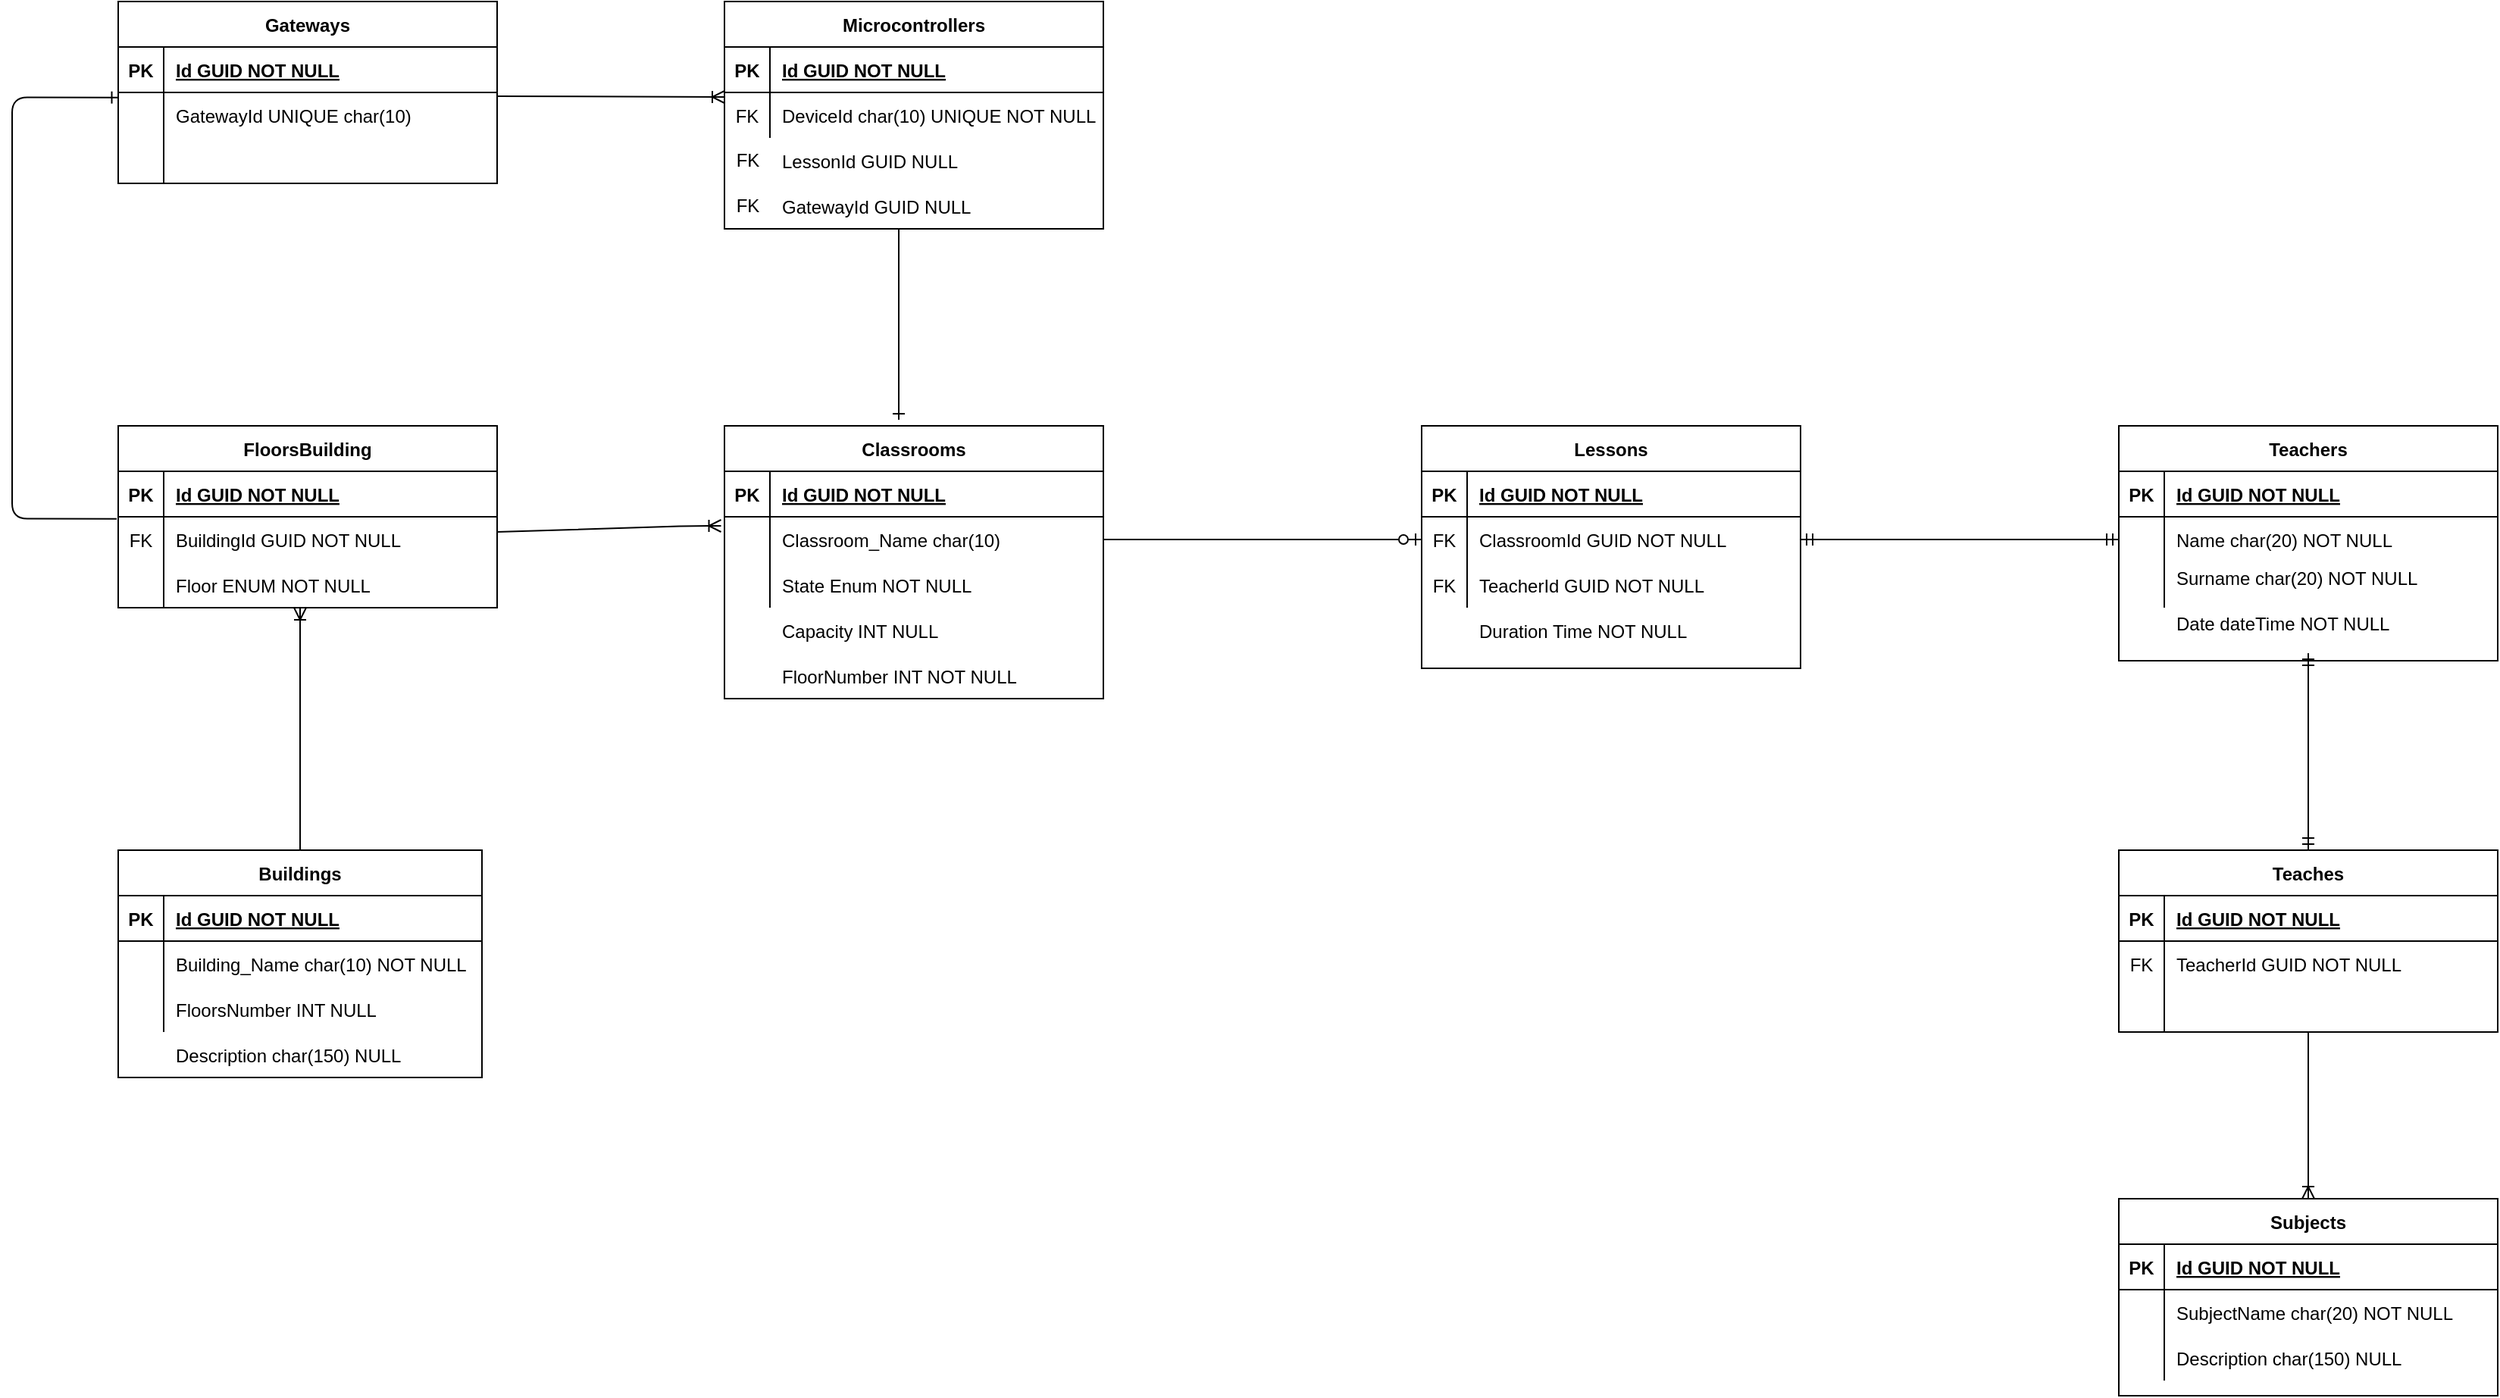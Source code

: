 <mxfile version="14.7.3" type="device"><diagram id="PNzgaHosCpqxCXRNb1Mu" name="Page-1"><mxGraphModel dx="2889" dy="1122" grid="1" gridSize="10" guides="1" tooltips="1" connect="1" arrows="1" fold="1" page="1" pageScale="1" pageWidth="827" pageHeight="1169" math="0" shadow="0"><root><mxCell id="0"/><mxCell id="1" parent="0"/><mxCell id="4TrZ13NCl6cc46iFRnma-1" value="Gateways" style="shape=table;startSize=30;container=1;collapsible=1;childLayout=tableLayout;fixedRows=1;rowLines=0;fontStyle=1;align=center;resizeLast=1;" parent="1" vertex="1"><mxGeometry x="-360" y="40" width="250" height="120" as="geometry"/></mxCell><mxCell id="4TrZ13NCl6cc46iFRnma-2" value="" style="shape=partialRectangle;collapsible=0;dropTarget=0;pointerEvents=0;fillColor=none;points=[[0,0.5],[1,0.5]];portConstraint=eastwest;top=0;left=0;right=0;bottom=1;" parent="4TrZ13NCl6cc46iFRnma-1" vertex="1"><mxGeometry y="30" width="250" height="30" as="geometry"/></mxCell><mxCell id="4TrZ13NCl6cc46iFRnma-3" value="PK" style="shape=partialRectangle;overflow=hidden;connectable=0;fillColor=none;top=0;left=0;bottom=0;right=0;fontStyle=1;" parent="4TrZ13NCl6cc46iFRnma-2" vertex="1"><mxGeometry width="30" height="30" as="geometry"/></mxCell><mxCell id="4TrZ13NCl6cc46iFRnma-4" value="Id GUID NOT NULL" style="shape=partialRectangle;overflow=hidden;connectable=0;fillColor=none;top=0;left=0;bottom=0;right=0;align=left;spacingLeft=6;fontStyle=5;" parent="4TrZ13NCl6cc46iFRnma-2" vertex="1"><mxGeometry x="30" width="220" height="30" as="geometry"/></mxCell><mxCell id="4TrZ13NCl6cc46iFRnma-5" value="" style="shape=partialRectangle;collapsible=0;dropTarget=0;pointerEvents=0;fillColor=none;points=[[0,0.5],[1,0.5]];portConstraint=eastwest;top=0;left=0;right=0;bottom=0;" parent="4TrZ13NCl6cc46iFRnma-1" vertex="1"><mxGeometry y="60" width="250" height="30" as="geometry"/></mxCell><mxCell id="4TrZ13NCl6cc46iFRnma-6" value="" style="shape=partialRectangle;overflow=hidden;connectable=0;fillColor=none;top=0;left=0;bottom=0;right=0;" parent="4TrZ13NCl6cc46iFRnma-5" vertex="1"><mxGeometry width="30" height="30" as="geometry"/></mxCell><mxCell id="4TrZ13NCl6cc46iFRnma-7" value="GatewayId UNIQUE char(10)" style="shape=partialRectangle;overflow=hidden;connectable=0;fillColor=none;top=0;left=0;bottom=0;right=0;align=left;spacingLeft=6;" parent="4TrZ13NCl6cc46iFRnma-5" vertex="1"><mxGeometry x="30" width="220" height="30" as="geometry"/></mxCell><mxCell id="4TrZ13NCl6cc46iFRnma-8" value="" style="shape=partialRectangle;collapsible=0;dropTarget=0;pointerEvents=0;fillColor=none;points=[[0,0.5],[1,0.5]];portConstraint=eastwest;top=0;left=0;right=0;bottom=0;" parent="4TrZ13NCl6cc46iFRnma-1" vertex="1"><mxGeometry y="90" width="250" height="30" as="geometry"/></mxCell><mxCell id="4TrZ13NCl6cc46iFRnma-9" value="" style="shape=partialRectangle;overflow=hidden;connectable=0;fillColor=none;top=0;left=0;bottom=0;right=0;" parent="4TrZ13NCl6cc46iFRnma-8" vertex="1"><mxGeometry width="30" height="30" as="geometry"/></mxCell><mxCell id="4TrZ13NCl6cc46iFRnma-10" value="" style="shape=partialRectangle;overflow=hidden;connectable=0;fillColor=none;top=0;left=0;bottom=0;right=0;align=left;spacingLeft=6;" parent="4TrZ13NCl6cc46iFRnma-8" vertex="1"><mxGeometry x="30" width="220" height="30" as="geometry"/></mxCell><mxCell id="4TrZ13NCl6cc46iFRnma-11" value="Classrooms" style="shape=table;startSize=30;container=1;collapsible=1;childLayout=tableLayout;fixedRows=1;rowLines=0;fontStyle=1;align=center;resizeLast=1;" parent="1" vertex="1"><mxGeometry x="40" y="320" width="250" height="180" as="geometry"/></mxCell><mxCell id="4TrZ13NCl6cc46iFRnma-12" value="" style="shape=partialRectangle;collapsible=0;dropTarget=0;pointerEvents=0;fillColor=none;points=[[0,0.5],[1,0.5]];portConstraint=eastwest;top=0;left=0;right=0;bottom=1;" parent="4TrZ13NCl6cc46iFRnma-11" vertex="1"><mxGeometry y="30" width="250" height="30" as="geometry"/></mxCell><mxCell id="4TrZ13NCl6cc46iFRnma-13" value="PK" style="shape=partialRectangle;overflow=hidden;connectable=0;fillColor=none;top=0;left=0;bottom=0;right=0;fontStyle=1;" parent="4TrZ13NCl6cc46iFRnma-12" vertex="1"><mxGeometry width="30" height="30" as="geometry"/></mxCell><mxCell id="4TrZ13NCl6cc46iFRnma-14" value="Id GUID NOT NULL" style="shape=partialRectangle;overflow=hidden;connectable=0;fillColor=none;top=0;left=0;bottom=0;right=0;align=left;spacingLeft=6;fontStyle=5;" parent="4TrZ13NCl6cc46iFRnma-12" vertex="1"><mxGeometry x="30" width="220" height="30" as="geometry"/></mxCell><mxCell id="4TrZ13NCl6cc46iFRnma-15" value="" style="shape=partialRectangle;collapsible=0;dropTarget=0;pointerEvents=0;fillColor=none;points=[[0,0.5],[1,0.5]];portConstraint=eastwest;top=0;left=0;right=0;bottom=0;" parent="4TrZ13NCl6cc46iFRnma-11" vertex="1"><mxGeometry y="60" width="250" height="30" as="geometry"/></mxCell><mxCell id="4TrZ13NCl6cc46iFRnma-16" value="" style="shape=partialRectangle;overflow=hidden;connectable=0;fillColor=none;top=0;left=0;bottom=0;right=0;" parent="4TrZ13NCl6cc46iFRnma-15" vertex="1"><mxGeometry width="30" height="30" as="geometry"/></mxCell><mxCell id="4TrZ13NCl6cc46iFRnma-17" value="Classroom_Name char(10)" style="shape=partialRectangle;overflow=hidden;connectable=0;fillColor=none;top=0;left=0;bottom=0;right=0;align=left;spacingLeft=6;" parent="4TrZ13NCl6cc46iFRnma-15" vertex="1"><mxGeometry x="30" width="220" height="30" as="geometry"/></mxCell><mxCell id="4TrZ13NCl6cc46iFRnma-18" value="" style="shape=partialRectangle;collapsible=0;dropTarget=0;pointerEvents=0;fillColor=none;points=[[0,0.5],[1,0.5]];portConstraint=eastwest;top=0;left=0;right=0;bottom=0;" parent="4TrZ13NCl6cc46iFRnma-11" vertex="1"><mxGeometry y="90" width="250" height="30" as="geometry"/></mxCell><mxCell id="4TrZ13NCl6cc46iFRnma-19" value="" style="shape=partialRectangle;overflow=hidden;connectable=0;fillColor=none;top=0;left=0;bottom=0;right=0;" parent="4TrZ13NCl6cc46iFRnma-18" vertex="1"><mxGeometry width="30" height="30" as="geometry"/></mxCell><mxCell id="4TrZ13NCl6cc46iFRnma-20" value="State Enum NOT NULL" style="shape=partialRectangle;overflow=hidden;connectable=0;fillColor=none;top=0;left=0;bottom=0;right=0;align=left;spacingLeft=6;" parent="4TrZ13NCl6cc46iFRnma-18" vertex="1"><mxGeometry x="30" width="220" height="30" as="geometry"/></mxCell><mxCell id="4TrZ13NCl6cc46iFRnma-21" value="Microcontrollers" style="shape=table;startSize=30;container=1;collapsible=1;childLayout=tableLayout;fixedRows=1;rowLines=0;fontStyle=1;align=center;resizeLast=1;" parent="1" vertex="1"><mxGeometry x="40" y="40" width="250" height="150" as="geometry"/></mxCell><mxCell id="4TrZ13NCl6cc46iFRnma-22" value="" style="shape=partialRectangle;collapsible=0;dropTarget=0;pointerEvents=0;fillColor=none;points=[[0,0.5],[1,0.5]];portConstraint=eastwest;top=0;left=0;right=0;bottom=1;" parent="4TrZ13NCl6cc46iFRnma-21" vertex="1"><mxGeometry y="30" width="250" height="30" as="geometry"/></mxCell><mxCell id="4TrZ13NCl6cc46iFRnma-23" value="PK" style="shape=partialRectangle;overflow=hidden;connectable=0;fillColor=none;top=0;left=0;bottom=0;right=0;fontStyle=1;" parent="4TrZ13NCl6cc46iFRnma-22" vertex="1"><mxGeometry width="30" height="30" as="geometry"/></mxCell><mxCell id="4TrZ13NCl6cc46iFRnma-24" value="Id GUID NOT NULL" style="shape=partialRectangle;overflow=hidden;connectable=0;fillColor=none;top=0;left=0;bottom=0;right=0;align=left;spacingLeft=6;fontStyle=5;" parent="4TrZ13NCl6cc46iFRnma-22" vertex="1"><mxGeometry x="30" width="220" height="30" as="geometry"/></mxCell><mxCell id="4TrZ13NCl6cc46iFRnma-25" value="" style="shape=partialRectangle;collapsible=0;dropTarget=0;pointerEvents=0;fillColor=none;points=[[0,0.5],[1,0.5]];portConstraint=eastwest;top=0;left=0;right=0;bottom=0;" parent="4TrZ13NCl6cc46iFRnma-21" vertex="1"><mxGeometry y="60" width="250" height="30" as="geometry"/></mxCell><mxCell id="4TrZ13NCl6cc46iFRnma-26" value="FK" style="shape=partialRectangle;overflow=hidden;connectable=0;fillColor=none;top=0;left=0;bottom=0;right=0;" parent="4TrZ13NCl6cc46iFRnma-25" vertex="1"><mxGeometry width="30" height="30" as="geometry"/></mxCell><mxCell id="4TrZ13NCl6cc46iFRnma-27" value="DeviceId char(10) UNIQUE NOT NULL" style="shape=partialRectangle;overflow=hidden;connectable=0;fillColor=none;top=0;left=0;bottom=0;right=0;align=left;spacingLeft=6;verticalAlign=middle;" parent="4TrZ13NCl6cc46iFRnma-25" vertex="1"><mxGeometry x="30" width="220" height="30" as="geometry"/></mxCell><mxCell id="4TrZ13NCl6cc46iFRnma-28" value="Teachers" style="shape=table;startSize=30;container=1;collapsible=1;childLayout=tableLayout;fixedRows=1;rowLines=0;fontStyle=1;align=center;resizeLast=1;" parent="1" vertex="1"><mxGeometry x="960" y="320" width="250" height="155" as="geometry"/></mxCell><mxCell id="4TrZ13NCl6cc46iFRnma-29" value="" style="shape=partialRectangle;collapsible=0;dropTarget=0;pointerEvents=0;fillColor=none;points=[[0,0.5],[1,0.5]];portConstraint=eastwest;top=0;left=0;right=0;bottom=1;" parent="4TrZ13NCl6cc46iFRnma-28" vertex="1"><mxGeometry y="30" width="250" height="30" as="geometry"/></mxCell><mxCell id="4TrZ13NCl6cc46iFRnma-30" value="PK" style="shape=partialRectangle;overflow=hidden;connectable=0;fillColor=none;top=0;left=0;bottom=0;right=0;fontStyle=1;" parent="4TrZ13NCl6cc46iFRnma-29" vertex="1"><mxGeometry width="30" height="30" as="geometry"/></mxCell><mxCell id="4TrZ13NCl6cc46iFRnma-31" value="Id GUID NOT NULL" style="shape=partialRectangle;overflow=hidden;connectable=0;fillColor=none;top=0;left=0;bottom=0;right=0;align=left;spacingLeft=6;fontStyle=5;" parent="4TrZ13NCl6cc46iFRnma-29" vertex="1"><mxGeometry x="30" width="220" height="30" as="geometry"/></mxCell><mxCell id="4TrZ13NCl6cc46iFRnma-32" value="" style="shape=partialRectangle;collapsible=0;dropTarget=0;pointerEvents=0;fillColor=none;points=[[0,0.5],[1,0.5]];portConstraint=eastwest;top=0;left=0;right=0;bottom=0;" parent="4TrZ13NCl6cc46iFRnma-28" vertex="1"><mxGeometry y="60" width="250" height="30" as="geometry"/></mxCell><mxCell id="4TrZ13NCl6cc46iFRnma-33" value="" style="shape=partialRectangle;overflow=hidden;connectable=0;fillColor=none;top=0;left=0;bottom=0;right=0;" parent="4TrZ13NCl6cc46iFRnma-32" vertex="1"><mxGeometry width="30" height="30" as="geometry"/></mxCell><mxCell id="4TrZ13NCl6cc46iFRnma-34" value="Name char(20) NOT NULL" style="shape=partialRectangle;overflow=hidden;connectable=0;fillColor=none;top=0;left=0;bottom=0;right=0;align=left;spacingLeft=6;" parent="4TrZ13NCl6cc46iFRnma-32" vertex="1"><mxGeometry x="30" width="220" height="30" as="geometry"/></mxCell><mxCell id="4TrZ13NCl6cc46iFRnma-35" value="" style="shape=partialRectangle;collapsible=0;dropTarget=0;pointerEvents=0;fillColor=none;points=[[0,0.5],[1,0.5]];portConstraint=eastwest;top=0;left=0;right=0;bottom=0;" parent="4TrZ13NCl6cc46iFRnma-28" vertex="1"><mxGeometry y="90" width="250" height="30" as="geometry"/></mxCell><mxCell id="4TrZ13NCl6cc46iFRnma-36" value="" style="shape=partialRectangle;overflow=hidden;connectable=0;fillColor=none;top=0;left=0;bottom=0;right=0;" parent="4TrZ13NCl6cc46iFRnma-35" vertex="1"><mxGeometry width="30" height="30" as="geometry"/></mxCell><mxCell id="4TrZ13NCl6cc46iFRnma-37" value="" style="shape=partialRectangle;overflow=hidden;connectable=0;fillColor=none;top=0;left=0;bottom=0;right=0;align=left;spacingLeft=6;" parent="4TrZ13NCl6cc46iFRnma-35" vertex="1"><mxGeometry x="30" width="220" height="30" as="geometry"/></mxCell><mxCell id="4TrZ13NCl6cc46iFRnma-38" value="Subjects" style="shape=table;startSize=30;container=1;collapsible=1;childLayout=tableLayout;fixedRows=1;rowLines=0;fontStyle=1;align=center;resizeLast=1;" parent="1" vertex="1"><mxGeometry x="960" y="830" width="250" height="130" as="geometry"/></mxCell><mxCell id="4TrZ13NCl6cc46iFRnma-39" value="" style="shape=partialRectangle;collapsible=0;dropTarget=0;pointerEvents=0;fillColor=none;points=[[0,0.5],[1,0.5]];portConstraint=eastwest;top=0;left=0;right=0;bottom=1;" parent="4TrZ13NCl6cc46iFRnma-38" vertex="1"><mxGeometry y="30" width="250" height="30" as="geometry"/></mxCell><mxCell id="4TrZ13NCl6cc46iFRnma-40" value="PK" style="shape=partialRectangle;overflow=hidden;connectable=0;fillColor=none;top=0;left=0;bottom=0;right=0;fontStyle=1;" parent="4TrZ13NCl6cc46iFRnma-39" vertex="1"><mxGeometry width="30" height="30" as="geometry"/></mxCell><mxCell id="4TrZ13NCl6cc46iFRnma-41" value="Id GUID NOT NULL" style="shape=partialRectangle;overflow=hidden;connectable=0;fillColor=none;top=0;left=0;bottom=0;right=0;align=left;spacingLeft=6;fontStyle=5;" parent="4TrZ13NCl6cc46iFRnma-39" vertex="1"><mxGeometry x="30" width="220" height="30" as="geometry"/></mxCell><mxCell id="4TrZ13NCl6cc46iFRnma-42" value="" style="shape=partialRectangle;collapsible=0;dropTarget=0;pointerEvents=0;fillColor=none;points=[[0,0.5],[1,0.5]];portConstraint=eastwest;top=0;left=0;right=0;bottom=0;" parent="4TrZ13NCl6cc46iFRnma-38" vertex="1"><mxGeometry y="60" width="250" height="30" as="geometry"/></mxCell><mxCell id="4TrZ13NCl6cc46iFRnma-43" value="" style="shape=partialRectangle;overflow=hidden;connectable=0;fillColor=none;top=0;left=0;bottom=0;right=0;" parent="4TrZ13NCl6cc46iFRnma-42" vertex="1"><mxGeometry width="30" height="30" as="geometry"/></mxCell><mxCell id="4TrZ13NCl6cc46iFRnma-44" value="SubjectName char(20) NOT NULL" style="shape=partialRectangle;overflow=hidden;connectable=0;fillColor=none;top=0;left=0;bottom=0;right=0;align=left;spacingLeft=6;" parent="4TrZ13NCl6cc46iFRnma-42" vertex="1"><mxGeometry x="30" width="220" height="30" as="geometry"/></mxCell><mxCell id="4TrZ13NCl6cc46iFRnma-45" value="" style="shape=partialRectangle;collapsible=0;dropTarget=0;pointerEvents=0;fillColor=none;points=[[0,0.5],[1,0.5]];portConstraint=eastwest;top=0;left=0;right=0;bottom=0;" parent="4TrZ13NCl6cc46iFRnma-38" vertex="1"><mxGeometry y="90" width="250" height="30" as="geometry"/></mxCell><mxCell id="4TrZ13NCl6cc46iFRnma-46" value="" style="shape=partialRectangle;overflow=hidden;connectable=0;fillColor=none;top=0;left=0;bottom=0;right=0;" parent="4TrZ13NCl6cc46iFRnma-45" vertex="1"><mxGeometry width="30" height="30" as="geometry"/></mxCell><mxCell id="4TrZ13NCl6cc46iFRnma-47" value="Description char(150) NULL" style="shape=partialRectangle;overflow=hidden;connectable=0;fillColor=none;top=0;left=0;bottom=0;right=0;align=left;spacingLeft=6;" parent="4TrZ13NCl6cc46iFRnma-45" vertex="1"><mxGeometry x="30" width="220" height="30" as="geometry"/></mxCell><mxCell id="4TrZ13NCl6cc46iFRnma-48" value="Lessons" style="shape=table;startSize=30;container=1;collapsible=1;childLayout=tableLayout;fixedRows=1;rowLines=0;fontStyle=1;align=center;resizeLast=1;" parent="1" vertex="1"><mxGeometry x="500" y="320" width="250" height="160" as="geometry"/></mxCell><mxCell id="4TrZ13NCl6cc46iFRnma-49" value="" style="shape=partialRectangle;collapsible=0;dropTarget=0;pointerEvents=0;fillColor=none;points=[[0,0.5],[1,0.5]];portConstraint=eastwest;top=0;left=0;right=0;bottom=1;" parent="4TrZ13NCl6cc46iFRnma-48" vertex="1"><mxGeometry y="30" width="250" height="30" as="geometry"/></mxCell><mxCell id="4TrZ13NCl6cc46iFRnma-50" value="PK" style="shape=partialRectangle;overflow=hidden;connectable=0;fillColor=none;top=0;left=0;bottom=0;right=0;fontStyle=1;" parent="4TrZ13NCl6cc46iFRnma-49" vertex="1"><mxGeometry width="30" height="30" as="geometry"/></mxCell><mxCell id="4TrZ13NCl6cc46iFRnma-51" value="Id GUID NOT NULL" style="shape=partialRectangle;overflow=hidden;connectable=0;fillColor=none;top=0;left=0;bottom=0;right=0;align=left;spacingLeft=6;fontStyle=5;" parent="4TrZ13NCl6cc46iFRnma-49" vertex="1"><mxGeometry x="30" width="220" height="30" as="geometry"/></mxCell><mxCell id="4TrZ13NCl6cc46iFRnma-52" value="" style="shape=partialRectangle;collapsible=0;dropTarget=0;pointerEvents=0;fillColor=none;points=[[0,0.5],[1,0.5]];portConstraint=eastwest;top=0;left=0;right=0;bottom=0;" parent="4TrZ13NCl6cc46iFRnma-48" vertex="1"><mxGeometry y="60" width="250" height="30" as="geometry"/></mxCell><mxCell id="4TrZ13NCl6cc46iFRnma-53" value="FK" style="shape=partialRectangle;overflow=hidden;connectable=0;fillColor=none;top=0;left=0;bottom=0;right=0;" parent="4TrZ13NCl6cc46iFRnma-52" vertex="1"><mxGeometry width="30" height="30" as="geometry"/></mxCell><mxCell id="4TrZ13NCl6cc46iFRnma-54" value="ClassroomId GUID NOT NULL" style="shape=partialRectangle;overflow=hidden;connectable=0;fillColor=none;top=0;left=0;bottom=0;right=0;align=left;spacingLeft=6;" parent="4TrZ13NCl6cc46iFRnma-52" vertex="1"><mxGeometry x="30" width="220" height="30" as="geometry"/></mxCell><mxCell id="4TrZ13NCl6cc46iFRnma-55" value="" style="shape=partialRectangle;collapsible=0;dropTarget=0;pointerEvents=0;fillColor=none;points=[[0,0.5],[1,0.5]];portConstraint=eastwest;top=0;left=0;right=0;bottom=0;" parent="4TrZ13NCl6cc46iFRnma-48" vertex="1"><mxGeometry y="90" width="250" height="30" as="geometry"/></mxCell><mxCell id="4TrZ13NCl6cc46iFRnma-56" value="FK" style="shape=partialRectangle;overflow=hidden;connectable=0;fillColor=none;top=0;left=0;bottom=0;right=0;" parent="4TrZ13NCl6cc46iFRnma-55" vertex="1"><mxGeometry width="30" height="30" as="geometry"/></mxCell><mxCell id="4TrZ13NCl6cc46iFRnma-57" value="TeacherId GUID NOT NULL" style="shape=partialRectangle;overflow=hidden;connectable=0;fillColor=none;top=0;left=0;bottom=0;right=0;align=left;spacingLeft=6;" parent="4TrZ13NCl6cc46iFRnma-55" vertex="1"><mxGeometry x="30" width="220" height="30" as="geometry"/></mxCell><mxCell id="4TrZ13NCl6cc46iFRnma-58" value="LessonId GUID NULL" style="shape=partialRectangle;overflow=hidden;connectable=0;fillColor=none;top=0;left=0;bottom=0;right=0;align=left;spacingLeft=6;verticalAlign=middle;" parent="1" vertex="1"><mxGeometry x="70" y="130" width="220" height="30" as="geometry"/></mxCell><mxCell id="4TrZ13NCl6cc46iFRnma-59" value="FK" style="text;html=1;align=center;verticalAlign=middle;resizable=0;points=[];autosize=1;" parent="1" vertex="1"><mxGeometry x="40" y="135" width="30" height="20" as="geometry"/></mxCell><mxCell id="4TrZ13NCl6cc46iFRnma-60" value="GatewayId GUID NULL" style="shape=partialRectangle;overflow=hidden;connectable=0;fillColor=none;top=0;left=0;bottom=0;right=0;align=left;spacingLeft=6;verticalAlign=middle;" parent="1" vertex="1"><mxGeometry x="70" y="160" width="220" height="30" as="geometry"/></mxCell><mxCell id="4TrZ13NCl6cc46iFRnma-61" value="FK" style="text;html=1;align=center;verticalAlign=middle;resizable=0;points=[];autosize=1;" parent="1" vertex="1"><mxGeometry x="40" y="165" width="30" height="20" as="geometry"/></mxCell><mxCell id="4TrZ13NCl6cc46iFRnma-62" value="Capacity INT NULL" style="shape=partialRectangle;overflow=hidden;connectable=0;fillColor=none;top=0;left=0;bottom=0;right=0;align=left;spacingLeft=6;" parent="1" vertex="1"><mxGeometry x="70" y="440" width="220" height="30" as="geometry"/></mxCell><mxCell id="4TrZ13NCl6cc46iFRnma-63" value="Surname char(20) NOT NULL" style="shape=partialRectangle;overflow=hidden;connectable=0;fillColor=none;top=0;left=0;bottom=0;right=0;align=left;spacingLeft=6;" parent="1" vertex="1"><mxGeometry x="990" y="405" width="220" height="30" as="geometry"/></mxCell><mxCell id="4TrZ13NCl6cc46iFRnma-64" value="Date dateTime NOT NULL" style="shape=partialRectangle;overflow=hidden;connectable=0;fillColor=none;top=0;left=0;bottom=0;right=0;align=left;spacingLeft=6;" parent="1" vertex="1"><mxGeometry x="990" y="435" width="220" height="30" as="geometry"/></mxCell><mxCell id="4TrZ13NCl6cc46iFRnma-65" value="Duration Time NOT NULL" style="shape=partialRectangle;overflow=hidden;connectable=0;fillColor=none;top=0;left=0;bottom=0;right=0;align=left;spacingLeft=6;" parent="1" vertex="1"><mxGeometry x="530" y="440" width="220" height="30" as="geometry"/></mxCell><mxCell id="4TrZ13NCl6cc46iFRnma-67" value="" style="edgeStyle=entityRelationEdgeStyle;fontSize=12;html=1;endArrow=ERzeroToOne;endFill=1;entryX=0;entryY=0.5;entryDx=0;entryDy=0;exitX=1;exitY=0.5;exitDx=0;exitDy=0;" parent="1" source="4TrZ13NCl6cc46iFRnma-15" target="4TrZ13NCl6cc46iFRnma-52" edge="1"><mxGeometry width="100" height="100" relative="1" as="geometry"><mxPoint x="310" y="420" as="sourcePoint"/><mxPoint x="410" y="320" as="targetPoint"/></mxGeometry></mxCell><mxCell id="4TrZ13NCl6cc46iFRnma-68" value="" style="fontSize=12;html=1;endArrow=ERmandOne;startArrow=ERmandOne;exitX=1;exitY=0.5;exitDx=0;exitDy=0;" parent="1" target="4TrZ13NCl6cc46iFRnma-32" edge="1" source="4TrZ13NCl6cc46iFRnma-52"><mxGeometry width="100" height="100" relative="1" as="geometry"><mxPoint x="752" y="415" as="sourcePoint"/><mxPoint x="950" y="330" as="targetPoint"/></mxGeometry></mxCell><mxCell id="4TrZ13NCl6cc46iFRnma-71" value="Buildings" style="shape=table;startSize=30;container=1;collapsible=1;childLayout=tableLayout;fixedRows=1;rowLines=0;fontStyle=1;align=center;resizeLast=1;" parent="1" vertex="1"><mxGeometry x="-360" y="600" width="240" height="150" as="geometry"/></mxCell><mxCell id="4TrZ13NCl6cc46iFRnma-72" value="" style="shape=partialRectangle;collapsible=0;dropTarget=0;pointerEvents=0;fillColor=none;points=[[0,0.5],[1,0.5]];portConstraint=eastwest;top=0;left=0;right=0;bottom=1;" parent="4TrZ13NCl6cc46iFRnma-71" vertex="1"><mxGeometry y="30" width="240" height="30" as="geometry"/></mxCell><mxCell id="4TrZ13NCl6cc46iFRnma-73" value="PK" style="shape=partialRectangle;overflow=hidden;connectable=0;fillColor=none;top=0;left=0;bottom=0;right=0;fontStyle=1;" parent="4TrZ13NCl6cc46iFRnma-72" vertex="1"><mxGeometry width="30" height="30" as="geometry"/></mxCell><mxCell id="4TrZ13NCl6cc46iFRnma-74" value="Id GUID NOT NULL" style="shape=partialRectangle;overflow=hidden;connectable=0;fillColor=none;top=0;left=0;bottom=0;right=0;align=left;spacingLeft=6;fontStyle=5;" parent="4TrZ13NCl6cc46iFRnma-72" vertex="1"><mxGeometry x="30" width="210" height="30" as="geometry"/></mxCell><mxCell id="4TrZ13NCl6cc46iFRnma-75" value="" style="shape=partialRectangle;collapsible=0;dropTarget=0;pointerEvents=0;fillColor=none;points=[[0,0.5],[1,0.5]];portConstraint=eastwest;top=0;left=0;right=0;bottom=0;" parent="4TrZ13NCl6cc46iFRnma-71" vertex="1"><mxGeometry y="60" width="240" height="30" as="geometry"/></mxCell><mxCell id="4TrZ13NCl6cc46iFRnma-76" value="" style="shape=partialRectangle;overflow=hidden;connectable=0;fillColor=none;top=0;left=0;bottom=0;right=0;" parent="4TrZ13NCl6cc46iFRnma-75" vertex="1"><mxGeometry width="30" height="30" as="geometry"/></mxCell><mxCell id="4TrZ13NCl6cc46iFRnma-77" value="Building_Name char(10) NOT NULL" style="shape=partialRectangle;overflow=hidden;connectable=0;fillColor=none;top=0;left=0;bottom=0;right=0;align=left;spacingLeft=6;" parent="4TrZ13NCl6cc46iFRnma-75" vertex="1"><mxGeometry x="30" width="210" height="30" as="geometry"/></mxCell><mxCell id="4TrZ13NCl6cc46iFRnma-78" value="" style="shape=partialRectangle;collapsible=0;dropTarget=0;pointerEvents=0;fillColor=none;points=[[0,0.5],[1,0.5]];portConstraint=eastwest;top=0;left=0;right=0;bottom=0;" parent="4TrZ13NCl6cc46iFRnma-71" vertex="1"><mxGeometry y="90" width="240" height="30" as="geometry"/></mxCell><mxCell id="4TrZ13NCl6cc46iFRnma-79" value="" style="shape=partialRectangle;overflow=hidden;connectable=0;fillColor=none;top=0;left=0;bottom=0;right=0;" parent="4TrZ13NCl6cc46iFRnma-78" vertex="1"><mxGeometry width="30" height="30" as="geometry"/></mxCell><mxCell id="4TrZ13NCl6cc46iFRnma-80" value="FloorsNumber INT NULL" style="shape=partialRectangle;overflow=hidden;connectable=0;fillColor=none;top=0;left=0;bottom=0;right=0;align=left;spacingLeft=6;" parent="4TrZ13NCl6cc46iFRnma-78" vertex="1"><mxGeometry x="30" width="210" height="30" as="geometry"/></mxCell><mxCell id="4TrZ13NCl6cc46iFRnma-81" value="" style="shape=partialRectangle;overflow=hidden;connectable=0;fillColor=none;top=0;left=0;bottom=0;right=0;align=left;spacingLeft=6;" parent="1" vertex="1"><mxGeometry x="-330" y="730" width="220" height="30" as="geometry"/></mxCell><mxCell id="4TrZ13NCl6cc46iFRnma-82" value="Description char(150) NULL" style="shape=partialRectangle;overflow=hidden;connectable=0;fillColor=none;top=0;left=0;bottom=0;right=0;align=left;spacingLeft=6;" parent="1" vertex="1"><mxGeometry x="-330" y="720" width="220" height="30" as="geometry"/></mxCell><mxCell id="4TrZ13NCl6cc46iFRnma-84" value="FloorNumber INT NOT NULL" style="shape=partialRectangle;overflow=hidden;connectable=0;fillColor=none;top=0;left=0;bottom=0;right=0;align=left;spacingLeft=6;" parent="1" vertex="1"><mxGeometry x="70" y="470" width="220" height="30" as="geometry"/></mxCell><mxCell id="nb8tmc1j0J4hS3rOv7y6-1" value="Teaches" style="shape=table;startSize=30;container=1;collapsible=1;childLayout=tableLayout;fixedRows=1;rowLines=0;fontStyle=1;align=center;resizeLast=1;" vertex="1" parent="1"><mxGeometry x="960" y="600" width="250" height="120" as="geometry"/></mxCell><mxCell id="nb8tmc1j0J4hS3rOv7y6-2" value="" style="shape=partialRectangle;collapsible=0;dropTarget=0;pointerEvents=0;fillColor=none;points=[[0,0.5],[1,0.5]];portConstraint=eastwest;top=0;left=0;right=0;bottom=1;" vertex="1" parent="nb8tmc1j0J4hS3rOv7y6-1"><mxGeometry y="30" width="250" height="30" as="geometry"/></mxCell><mxCell id="nb8tmc1j0J4hS3rOv7y6-3" value="PK" style="shape=partialRectangle;overflow=hidden;connectable=0;fillColor=none;top=0;left=0;bottom=0;right=0;fontStyle=1;" vertex="1" parent="nb8tmc1j0J4hS3rOv7y6-2"><mxGeometry width="30" height="30" as="geometry"/></mxCell><mxCell id="nb8tmc1j0J4hS3rOv7y6-4" value="Id GUID NOT NULL" style="shape=partialRectangle;overflow=hidden;connectable=0;fillColor=none;top=0;left=0;bottom=0;right=0;align=left;spacingLeft=6;fontStyle=5;" vertex="1" parent="nb8tmc1j0J4hS3rOv7y6-2"><mxGeometry x="30" width="220" height="30" as="geometry"/></mxCell><mxCell id="nb8tmc1j0J4hS3rOv7y6-5" value="" style="shape=partialRectangle;collapsible=0;dropTarget=0;pointerEvents=0;fillColor=none;points=[[0,0.5],[1,0.5]];portConstraint=eastwest;top=0;left=0;right=0;bottom=0;" vertex="1" parent="nb8tmc1j0J4hS3rOv7y6-1"><mxGeometry y="60" width="250" height="30" as="geometry"/></mxCell><mxCell id="nb8tmc1j0J4hS3rOv7y6-6" value="FK" style="shape=partialRectangle;overflow=hidden;connectable=0;fillColor=none;top=0;left=0;bottom=0;right=0;" vertex="1" parent="nb8tmc1j0J4hS3rOv7y6-5"><mxGeometry width="30" height="30" as="geometry"/></mxCell><mxCell id="nb8tmc1j0J4hS3rOv7y6-7" value="TeacherId GUID NOT NULL" style="shape=partialRectangle;overflow=hidden;connectable=0;fillColor=none;top=0;left=0;bottom=0;right=0;align=left;spacingLeft=6;" vertex="1" parent="nb8tmc1j0J4hS3rOv7y6-5"><mxGeometry x="30" width="220" height="30" as="geometry"/></mxCell><mxCell id="nb8tmc1j0J4hS3rOv7y6-8" value="" style="shape=partialRectangle;collapsible=0;dropTarget=0;pointerEvents=0;fillColor=none;points=[[0,0.5],[1,0.5]];portConstraint=eastwest;top=0;left=0;right=0;bottom=0;" vertex="1" parent="nb8tmc1j0J4hS3rOv7y6-1"><mxGeometry y="90" width="250" height="30" as="geometry"/></mxCell><mxCell id="nb8tmc1j0J4hS3rOv7y6-9" value="" style="shape=partialRectangle;overflow=hidden;connectable=0;fillColor=none;top=0;left=0;bottom=0;right=0;" vertex="1" parent="nb8tmc1j0J4hS3rOv7y6-8"><mxGeometry width="30" height="30" as="geometry"/></mxCell><mxCell id="nb8tmc1j0J4hS3rOv7y6-10" value="" style="shape=partialRectangle;overflow=hidden;connectable=0;fillColor=none;top=0;left=0;bottom=0;right=0;align=left;spacingLeft=6;" vertex="1" parent="nb8tmc1j0J4hS3rOv7y6-8"><mxGeometry x="30" width="220" height="30" as="geometry"/></mxCell><mxCell id="nb8tmc1j0J4hS3rOv7y6-11" value="" style="shape=partialRectangle;overflow=hidden;connectable=0;fillColor=none;top=0;left=0;bottom=0;right=0;align=left;spacingLeft=6;" vertex="1" parent="1"><mxGeometry x="-330" y="730" width="220" height="30" as="geometry"/></mxCell><mxCell id="nb8tmc1j0J4hS3rOv7y6-14" value="" style="edgeStyle=orthogonalEdgeStyle;fontSize=12;html=1;endArrow=ERoneToMany;entryX=0.5;entryY=0;entryDx=0;entryDy=0;exitX=0.5;exitY=1;exitDx=0;exitDy=0;" edge="1" parent="1" source="nb8tmc1j0J4hS3rOv7y6-1" target="4TrZ13NCl6cc46iFRnma-38"><mxGeometry width="100" height="100" relative="1" as="geometry"><mxPoint x="1220" y="720" as="sourcePoint"/><mxPoint x="950" y="701" as="targetPoint"/></mxGeometry></mxCell><mxCell id="nb8tmc1j0J4hS3rOv7y6-16" value="" style="fontSize=12;html=1;endArrow=ERmandOne;startArrow=ERmandOne;exitX=0.5;exitY=0;exitDx=0;exitDy=0;" edge="1" parent="1" source="nb8tmc1j0J4hS3rOv7y6-1"><mxGeometry width="100" height="100" relative="1" as="geometry"><mxPoint x="740" y="580" as="sourcePoint"/><mxPoint x="1085" y="470" as="targetPoint"/><Array as="points"/></mxGeometry></mxCell><mxCell id="nb8tmc1j0J4hS3rOv7y6-19" value="FloorsBuilding" style="shape=table;startSize=30;container=1;collapsible=1;childLayout=tableLayout;fixedRows=1;rowLines=0;fontStyle=1;align=center;resizeLast=1;" vertex="1" parent="1"><mxGeometry x="-360" y="320" width="250" height="120" as="geometry"/></mxCell><mxCell id="nb8tmc1j0J4hS3rOv7y6-20" value="" style="shape=partialRectangle;collapsible=0;dropTarget=0;pointerEvents=0;fillColor=none;points=[[0,0.5],[1,0.5]];portConstraint=eastwest;top=0;left=0;right=0;bottom=1;" vertex="1" parent="nb8tmc1j0J4hS3rOv7y6-19"><mxGeometry y="30" width="250" height="30" as="geometry"/></mxCell><mxCell id="nb8tmc1j0J4hS3rOv7y6-21" value="PK" style="shape=partialRectangle;overflow=hidden;connectable=0;fillColor=none;top=0;left=0;bottom=0;right=0;fontStyle=1;" vertex="1" parent="nb8tmc1j0J4hS3rOv7y6-20"><mxGeometry width="30" height="30" as="geometry"/></mxCell><mxCell id="nb8tmc1j0J4hS3rOv7y6-22" value="Id GUID NOT NULL" style="shape=partialRectangle;overflow=hidden;connectable=0;fillColor=none;top=0;left=0;bottom=0;right=0;align=left;spacingLeft=6;fontStyle=5;" vertex="1" parent="nb8tmc1j0J4hS3rOv7y6-20"><mxGeometry x="30" width="220" height="30" as="geometry"/></mxCell><mxCell id="nb8tmc1j0J4hS3rOv7y6-23" value="" style="shape=partialRectangle;collapsible=0;dropTarget=0;pointerEvents=0;fillColor=none;points=[[0,0.5],[1,0.5]];portConstraint=eastwest;top=0;left=0;right=0;bottom=0;" vertex="1" parent="nb8tmc1j0J4hS3rOv7y6-19"><mxGeometry y="60" width="250" height="30" as="geometry"/></mxCell><mxCell id="nb8tmc1j0J4hS3rOv7y6-24" value="FK" style="shape=partialRectangle;overflow=hidden;connectable=0;fillColor=none;top=0;left=0;bottom=0;right=0;" vertex="1" parent="nb8tmc1j0J4hS3rOv7y6-23"><mxGeometry width="30" height="30" as="geometry"/></mxCell><mxCell id="nb8tmc1j0J4hS3rOv7y6-25" value="BuildingId GUID NOT NULL" style="shape=partialRectangle;overflow=hidden;connectable=0;fillColor=none;top=0;left=0;bottom=0;right=0;align=left;spacingLeft=6;" vertex="1" parent="nb8tmc1j0J4hS3rOv7y6-23"><mxGeometry x="30" width="220" height="30" as="geometry"/></mxCell><mxCell id="nb8tmc1j0J4hS3rOv7y6-26" value="" style="shape=partialRectangle;collapsible=0;dropTarget=0;pointerEvents=0;fillColor=none;points=[[0,0.5],[1,0.5]];portConstraint=eastwest;top=0;left=0;right=0;bottom=0;" vertex="1" parent="nb8tmc1j0J4hS3rOv7y6-19"><mxGeometry y="90" width="250" height="30" as="geometry"/></mxCell><mxCell id="nb8tmc1j0J4hS3rOv7y6-27" value="" style="shape=partialRectangle;overflow=hidden;connectable=0;fillColor=none;top=0;left=0;bottom=0;right=0;" vertex="1" parent="nb8tmc1j0J4hS3rOv7y6-26"><mxGeometry width="30" height="30" as="geometry"/></mxCell><mxCell id="nb8tmc1j0J4hS3rOv7y6-28" value="Floor ENUM NOT NULL" style="shape=partialRectangle;overflow=hidden;connectable=0;fillColor=none;top=0;left=0;bottom=0;right=0;align=left;spacingLeft=6;" vertex="1" parent="nb8tmc1j0J4hS3rOv7y6-26"><mxGeometry x="30" width="220" height="30" as="geometry"/></mxCell><mxCell id="nb8tmc1j0J4hS3rOv7y6-29" value="" style="shape=partialRectangle;overflow=hidden;connectable=0;fillColor=none;top=0;left=0;bottom=0;right=0;align=left;spacingLeft=6;" vertex="1" parent="1"><mxGeometry x="-330" y="430" width="220" height="20" as="geometry"/></mxCell><mxCell id="nb8tmc1j0J4hS3rOv7y6-30" value="" style="shape=partialRectangle;overflow=hidden;connectable=0;fillColor=none;top=0;left=0;bottom=0;right=0;align=left;spacingLeft=6;" vertex="1" parent="1"><mxGeometry x="-330" y="440" width="220" height="30" as="geometry"/></mxCell><mxCell id="nb8tmc1j0J4hS3rOv7y6-33" value="" style="fontSize=12;html=1;endArrow=ERone;endFill=1;edgeStyle=orthogonalEdgeStyle;exitX=-0.004;exitY=0.044;exitDx=0;exitDy=0;entryX=-0.001;entryY=0.111;entryDx=0;entryDy=0;entryPerimeter=0;exitPerimeter=0;" edge="1" parent="1" source="nb8tmc1j0J4hS3rOv7y6-23" target="4TrZ13NCl6cc46iFRnma-5"><mxGeometry width="100" height="100" relative="1" as="geometry"><mxPoint x="490" y="550" as="sourcePoint"/><mxPoint x="590" y="450" as="targetPoint"/><Array as="points"><mxPoint x="-430" y="381"/><mxPoint x="-430" y="103"/></Array></mxGeometry></mxCell><mxCell id="nb8tmc1j0J4hS3rOv7y6-34" value="" style="fontSize=12;html=1;endArrow=ERoneToMany;" edge="1" parent="1"><mxGeometry width="100" height="100" relative="1" as="geometry"><mxPoint x="-110" y="102.5" as="sourcePoint"/><mxPoint x="40" y="103" as="targetPoint"/></mxGeometry></mxCell><mxCell id="nb8tmc1j0J4hS3rOv7y6-35" value="" style="fontSize=12;html=1;endArrow=ERone;endFill=1;entryX=0.46;entryY=-0.022;entryDx=0;entryDy=0;entryPerimeter=0;" edge="1" parent="1" target="4TrZ13NCl6cc46iFRnma-11"><mxGeometry width="100" height="100" relative="1" as="geometry"><mxPoint x="155" y="190" as="sourcePoint"/><mxPoint x="160" y="190" as="targetPoint"/></mxGeometry></mxCell><mxCell id="nb8tmc1j0J4hS3rOv7y6-39" value="" style="fontSize=12;html=1;endArrow=ERoneToMany;entryX=-0.009;entryY=0.2;entryDx=0;entryDy=0;entryPerimeter=0;" edge="1" parent="1" target="4TrZ13NCl6cc46iFRnma-15"><mxGeometry width="100" height="100" relative="1" as="geometry"><mxPoint x="-110" y="390" as="sourcePoint"/><mxPoint x="30" y="390" as="targetPoint"/><Array as="points"><mxPoint x="20" y="386"/></Array></mxGeometry></mxCell><mxCell id="nb8tmc1j0J4hS3rOv7y6-42" value="" style="fontSize=12;html=1;endArrow=ERoneToMany;exitX=0.5;exitY=0;exitDx=0;exitDy=0;" edge="1" parent="1" source="4TrZ13NCl6cc46iFRnma-71"><mxGeometry width="100" height="100" relative="1" as="geometry"><mxPoint x="-320" y="570" as="sourcePoint"/><mxPoint x="-240" y="440" as="targetPoint"/></mxGeometry></mxCell></root></mxGraphModel></diagram></mxfile>